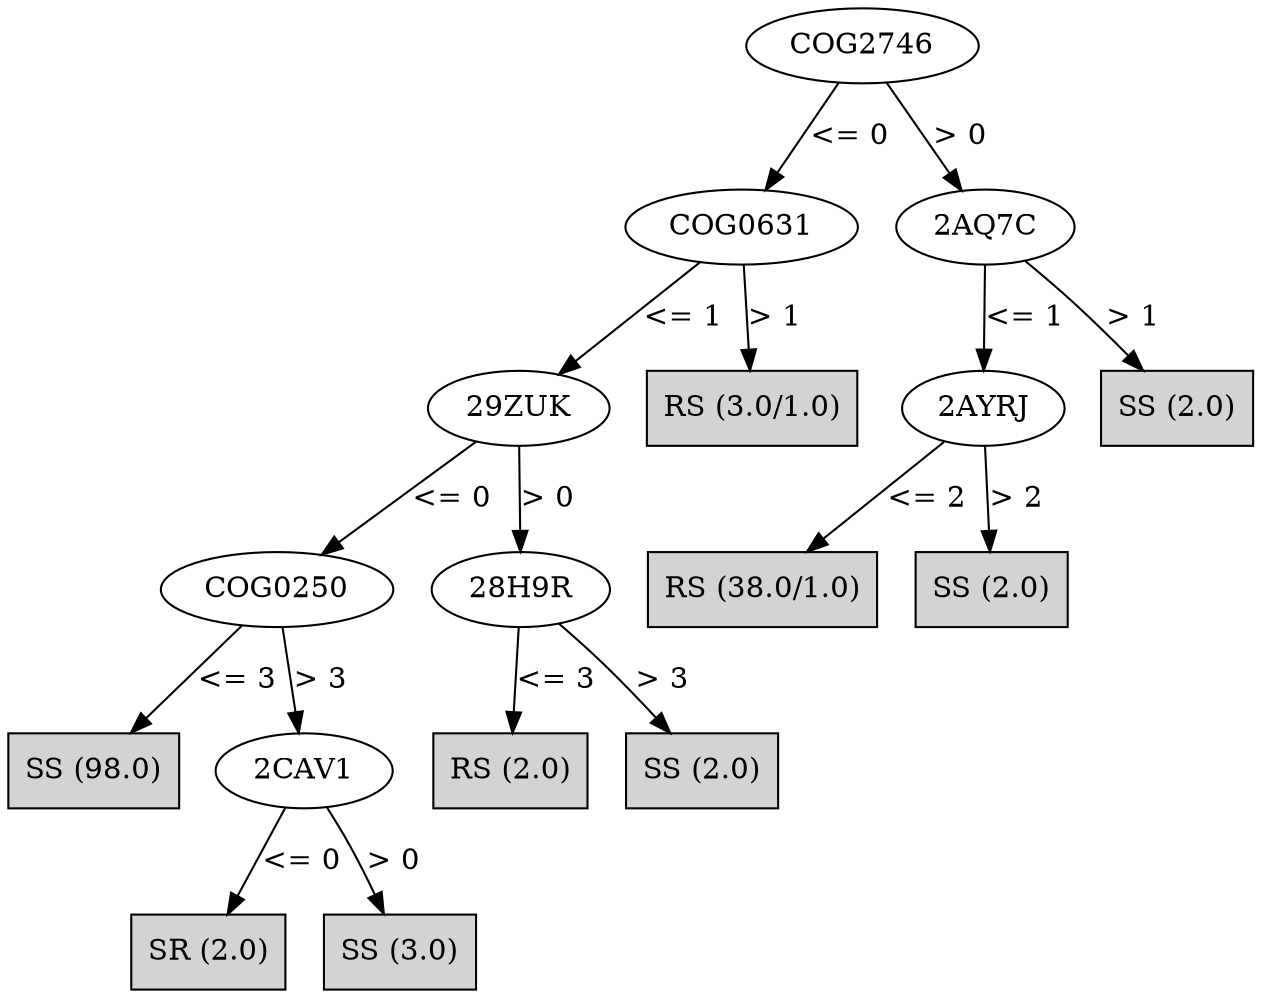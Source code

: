 digraph J48Tree {
N0 [label="COG2746" ]
N0->N1 [label="<= 0"]
N1 [label="COG0631" ]
N1->N2 [label="<= 1"]
N2 [label="29ZUK" ]
N2->N3 [label="<= 0"]
N3 [label="COG0250" ]
N3->N4 [label="<= 3"]
N4 [label="SS (98.0)" shape=box style=filled ]
N3->N5 [label="> 3"]
N5 [label="2CAV1" ]
N5->N6 [label="<= 0"]
N6 [label="SR (2.0)" shape=box style=filled ]
N5->N7 [label="> 0"]
N7 [label="SS (3.0)" shape=box style=filled ]
N2->N8 [label="> 0"]
N8 [label="28H9R" ]
N8->N9 [label="<= 3"]
N9 [label="RS (2.0)" shape=box style=filled ]
N8->N10 [label="> 3"]
N10 [label="SS (2.0)" shape=box style=filled ]
N1->N11 [label="> 1"]
N11 [label="RS (3.0/1.0)" shape=box style=filled ]
N0->N12 [label="> 0"]
N12 [label="2AQ7C" ]
N12->N13 [label="<= 1"]
N13 [label="2AYRJ" ]
N13->N14 [label="<= 2"]
N14 [label="RS (38.0/1.0)" shape=box style=filled ]
N13->N15 [label="> 2"]
N15 [label="SS (2.0)" shape=box style=filled ]
N12->N16 [label="> 1"]
N16 [label="SS (2.0)" shape=box style=filled ]
}

